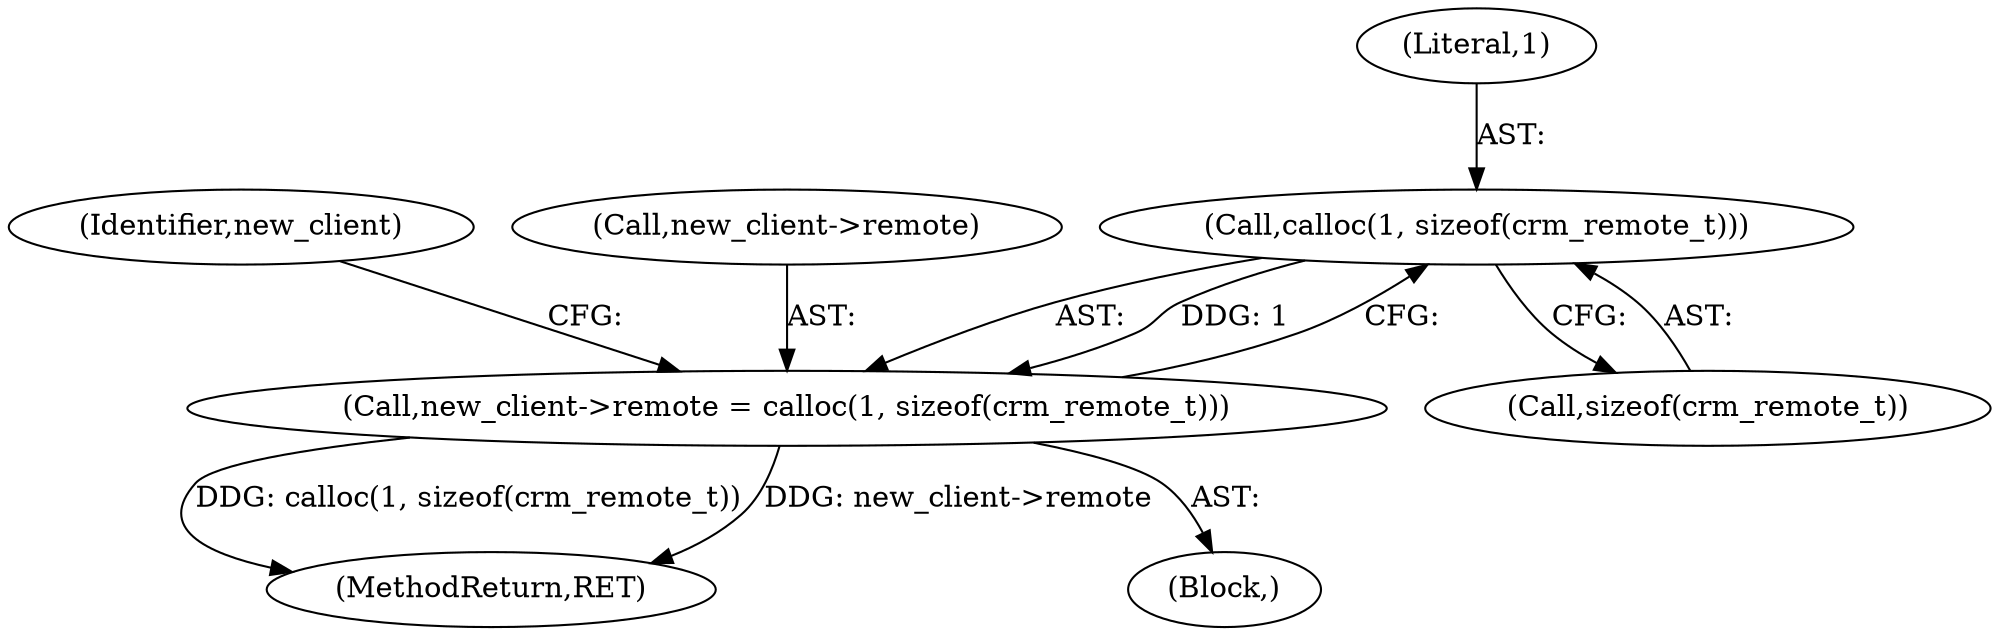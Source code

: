 digraph "0_pacemaker_5ec24a2642bd0854b884d1a9b51d12371373b410_0@API" {
"1000282" [label="(Call,calloc(1, sizeof(crm_remote_t)))"];
"1000278" [label="(Call,new_client->remote = calloc(1, sizeof(crm_remote_t)))"];
"1000288" [label="(Identifier,new_client)"];
"1000283" [label="(Literal,1)"];
"1000342" [label="(MethodReturn,RET)"];
"1000104" [label="(Block,)"];
"1000282" [label="(Call,calloc(1, sizeof(crm_remote_t)))"];
"1000278" [label="(Call,new_client->remote = calloc(1, sizeof(crm_remote_t)))"];
"1000279" [label="(Call,new_client->remote)"];
"1000284" [label="(Call,sizeof(crm_remote_t))"];
"1000282" -> "1000278"  [label="AST: "];
"1000282" -> "1000284"  [label="CFG: "];
"1000283" -> "1000282"  [label="AST: "];
"1000284" -> "1000282"  [label="AST: "];
"1000278" -> "1000282"  [label="CFG: "];
"1000282" -> "1000278"  [label="DDG: 1"];
"1000278" -> "1000104"  [label="AST: "];
"1000279" -> "1000278"  [label="AST: "];
"1000288" -> "1000278"  [label="CFG: "];
"1000278" -> "1000342"  [label="DDG: calloc(1, sizeof(crm_remote_t))"];
"1000278" -> "1000342"  [label="DDG: new_client->remote"];
}
